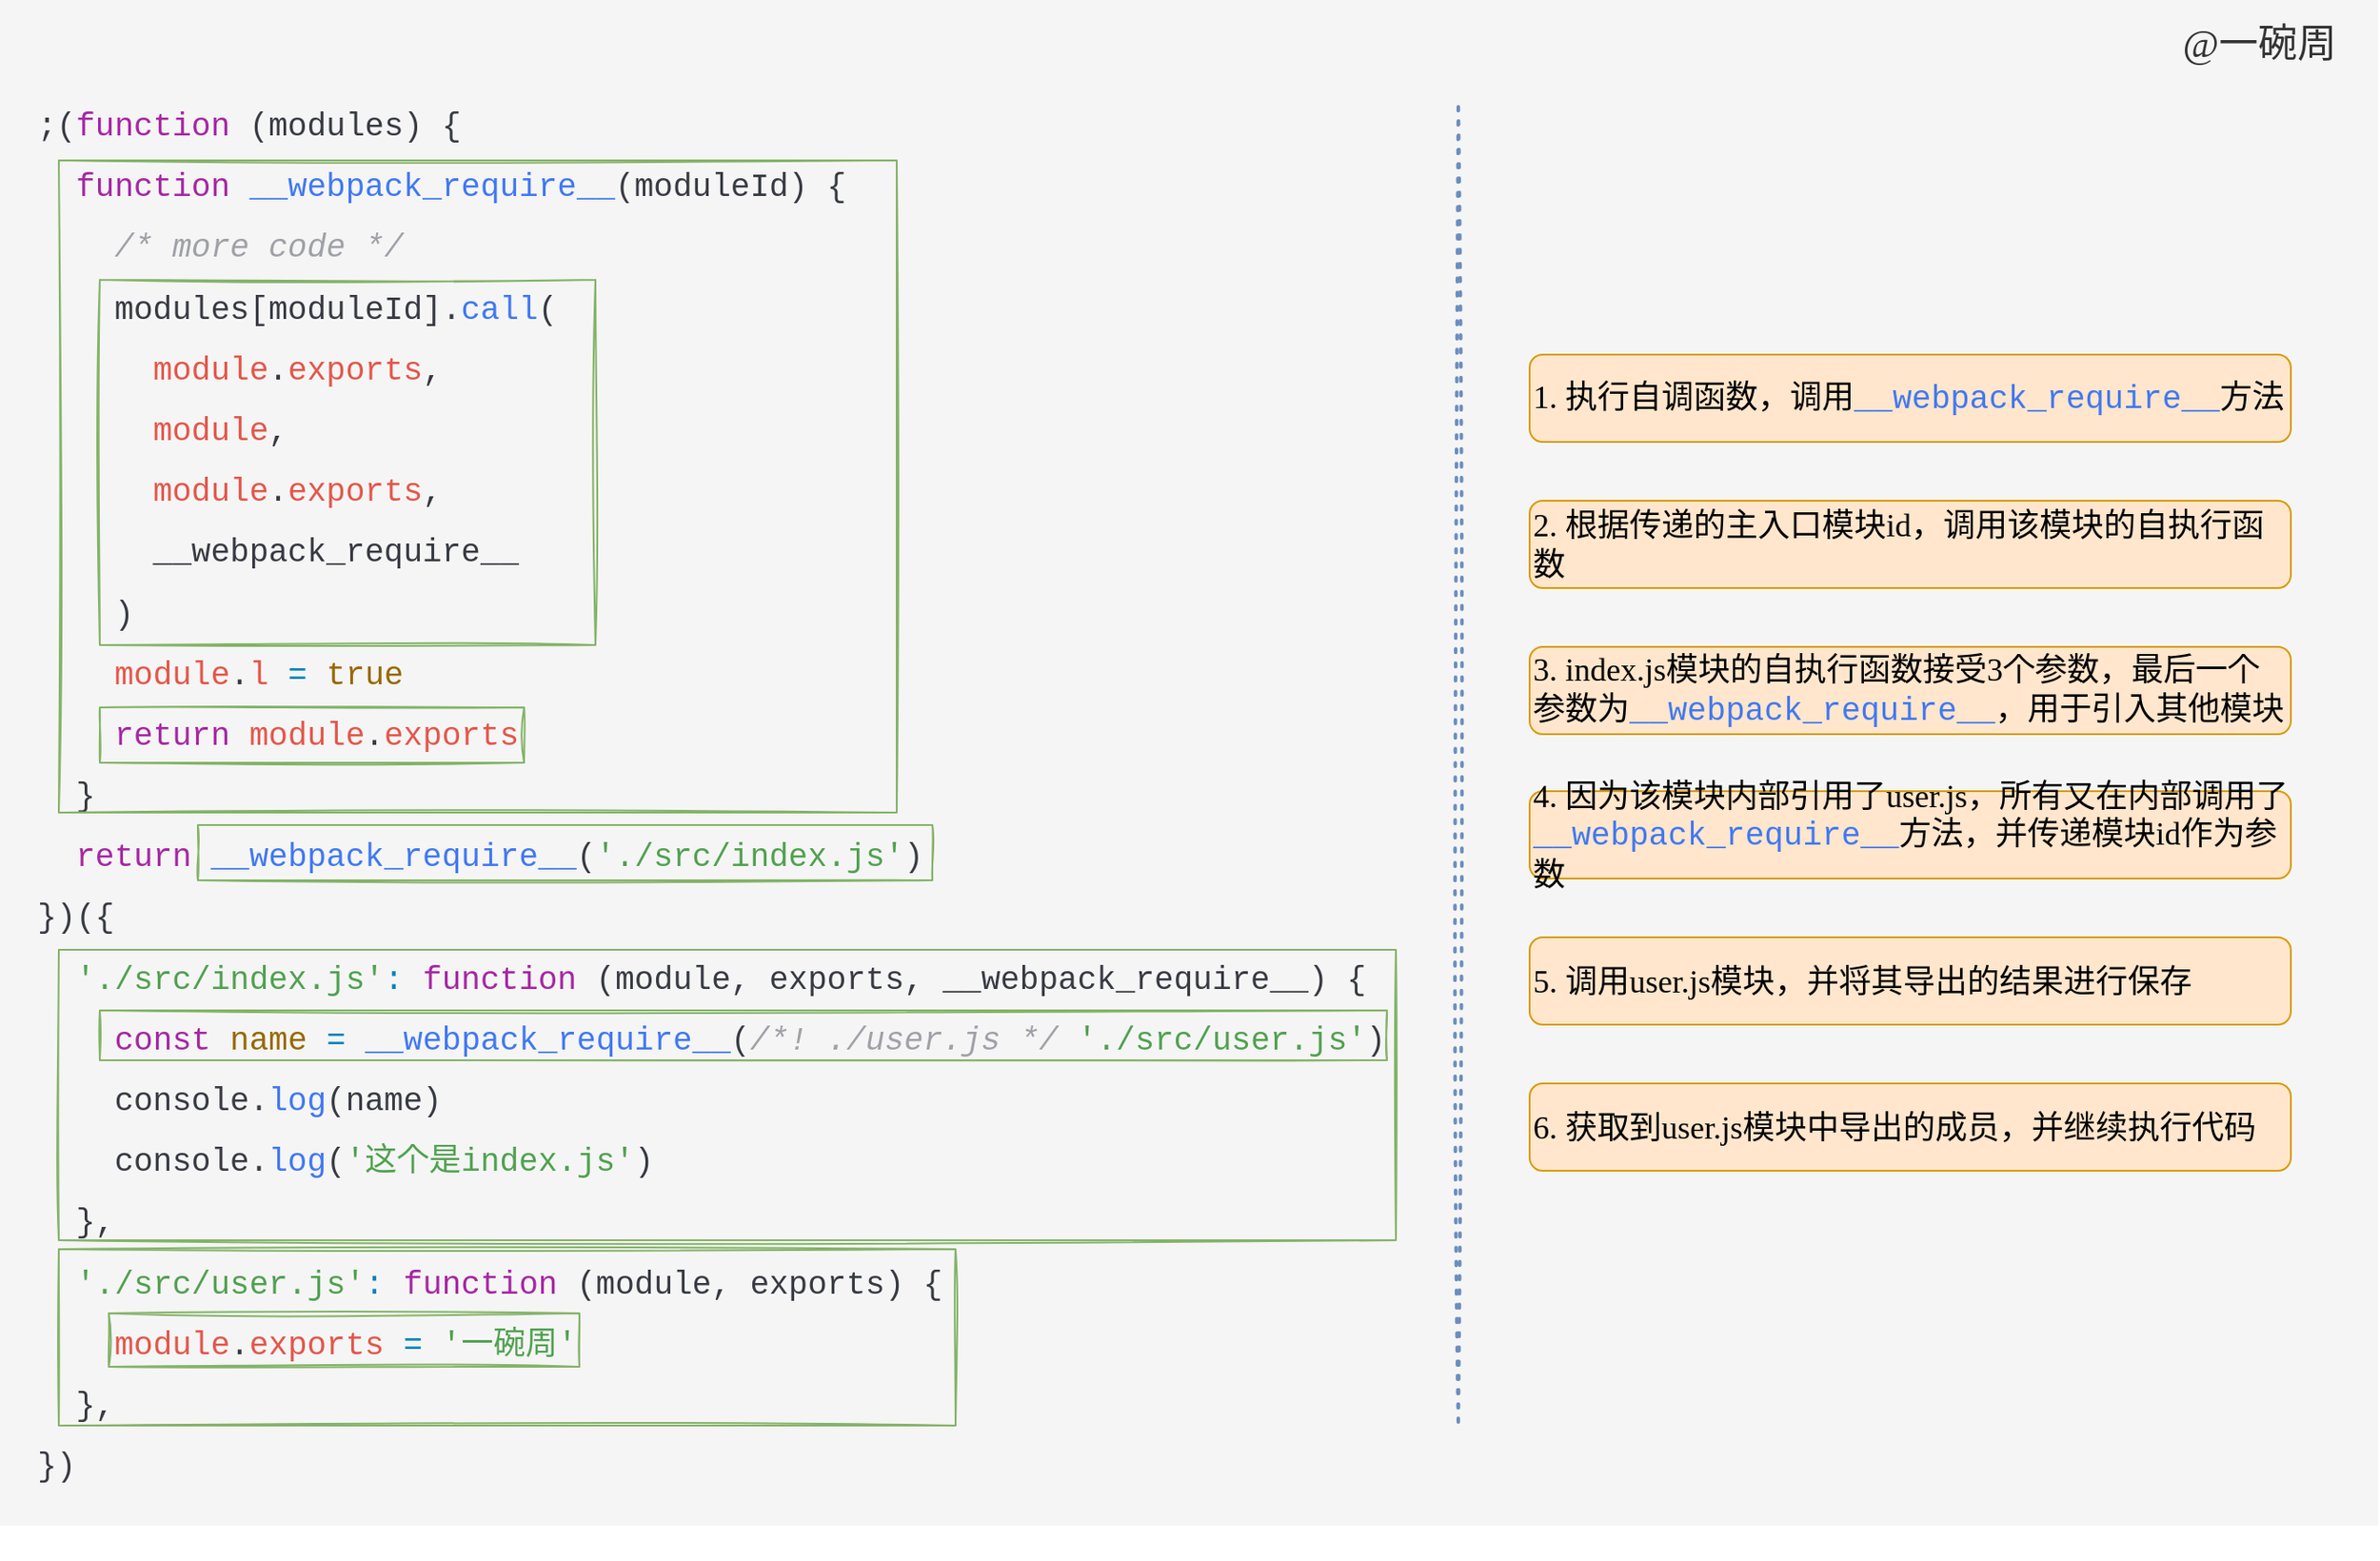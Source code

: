 <mxfile version="13.6.2" type="device"><diagram id="0R2_VuNKTG-nH4w34-fv" name="第 1 页"><mxGraphModel dx="2370" dy="1373" grid="0" gridSize="10" guides="1" tooltips="1" connect="1" arrows="1" fold="1" page="0" pageScale="1" pageWidth="827" pageHeight="1169" math="0" shadow="0" extFonts="ZCOOL KuaiLe^https://fonts.googleapis.com/css?family=ZCOOL+KuaiLe"><root><mxCell id="0"/><mxCell id="1" parent="0"/><mxCell id="xmNquzWPoJhKVTPYbltd-2" value="" style="rounded=0;whiteSpace=wrap;html=1;fillColor=#f5f5f5;fontColor=#333333;strokeColor=none;" vertex="1" parent="1"><mxGeometry x="199" y="174" width="1334" height="856" as="geometry"/></mxCell><mxCell id="xmNquzWPoJhKVTPYbltd-1" value="&lt;div style=&quot;color: rgb(56 , 58 , 66) ; font-family: &amp;#34;fira code&amp;#34; , &amp;#34;consolas&amp;#34; , &amp;#34;courier new&amp;#34; , monospace ; font-weight: normal ; font-size: 18px ; line-height: 190%&quot;&gt;&lt;div&gt;&lt;span style=&quot;color: #383a42&quot;&gt;;(&lt;/span&gt;&lt;span style=&quot;color: #a626a4&quot;&gt;function&lt;/span&gt;&lt;span style=&quot;color: #383a42&quot;&gt; (modules) {&lt;/span&gt;&lt;/div&gt;&lt;div&gt;&lt;span style=&quot;color: #383a42&quot;&gt;&amp;nbsp; &lt;/span&gt;&lt;span style=&quot;color: #a626a4&quot;&gt;function&lt;/span&gt;&lt;span style=&quot;color: #383a42&quot;&gt; &lt;/span&gt;&lt;span style=&quot;color: #4078f2&quot;&gt;__webpack_require__&lt;/span&gt;&lt;span style=&quot;color: #383a42&quot;&gt;(moduleId) {&lt;/span&gt;&lt;/div&gt;&lt;div&gt;&lt;span style=&quot;color: #383a42&quot;&gt;&amp;nbsp; &amp;nbsp; &lt;/span&gt;&lt;span style=&quot;color: #a0a1a7 ; font-style: italic&quot;&gt;/* more code */&lt;/span&gt;&lt;/div&gt;&lt;div&gt;&lt;span style=&quot;color: #383a42&quot;&gt;&amp;nbsp; &amp;nbsp; modules[moduleId].&lt;/span&gt;&lt;span style=&quot;color: #4078f2&quot;&gt;call&lt;/span&gt;&lt;span style=&quot;color: #383a42&quot;&gt;(&lt;/span&gt;&lt;/div&gt;&lt;div&gt;&lt;span style=&quot;color: #383a42&quot;&gt;&amp;nbsp; &amp;nbsp; &amp;nbsp; &lt;/span&gt;&lt;span style=&quot;color: #e45649&quot;&gt;module&lt;/span&gt;&lt;span style=&quot;color: #383a42&quot;&gt;.&lt;/span&gt;&lt;span style=&quot;color: #e45649&quot;&gt;exports&lt;/span&gt;&lt;span style=&quot;color: #383a42&quot;&gt;,&lt;/span&gt;&lt;/div&gt;&lt;div&gt;&lt;span style=&quot;color: #383a42&quot;&gt;&amp;nbsp; &amp;nbsp; &amp;nbsp; &lt;/span&gt;&lt;span style=&quot;color: #e45649&quot;&gt;module&lt;/span&gt;&lt;span style=&quot;color: #383a42&quot;&gt;,&lt;/span&gt;&lt;/div&gt;&lt;div&gt;&lt;span style=&quot;color: #383a42&quot;&gt;&amp;nbsp; &amp;nbsp; &amp;nbsp; &lt;/span&gt;&lt;span style=&quot;color: #e45649&quot;&gt;module&lt;/span&gt;&lt;span style=&quot;color: #383a42&quot;&gt;.&lt;/span&gt;&lt;span style=&quot;color: #e45649&quot;&gt;exports&lt;/span&gt;&lt;span style=&quot;color: #383a42&quot;&gt;,&lt;/span&gt;&lt;/div&gt;&lt;div&gt;&lt;span style=&quot;color: #383a42&quot;&gt;&amp;nbsp; &amp;nbsp; &amp;nbsp; __webpack_require__&lt;/span&gt;&lt;/div&gt;&lt;div&gt;&lt;span style=&quot;color: #383a42&quot;&gt;&amp;nbsp; &amp;nbsp; )&lt;/span&gt;&lt;/div&gt;&lt;div&gt;&lt;span style=&quot;color: #383a42&quot;&gt;&amp;nbsp; &amp;nbsp; &lt;/span&gt;&lt;span style=&quot;color: #e45649&quot;&gt;module&lt;/span&gt;&lt;span style=&quot;color: #383a42&quot;&gt;.&lt;/span&gt;&lt;span style=&quot;color: #e45649&quot;&gt;l&lt;/span&gt;&lt;span style=&quot;color: #383a42&quot;&gt; &lt;/span&gt;&lt;span style=&quot;color: #0184bc&quot;&gt;=&lt;/span&gt;&lt;span style=&quot;color: #383a42&quot;&gt; &lt;/span&gt;&lt;span style=&quot;color: #986801&quot;&gt;true&lt;/span&gt;&lt;/div&gt;&lt;div&gt;&lt;span style=&quot;color: #383a42&quot;&gt;&amp;nbsp; &amp;nbsp; &lt;/span&gt;&lt;span style=&quot;color: #a626a4&quot;&gt;return&lt;/span&gt;&lt;span style=&quot;color: #383a42&quot;&gt; &lt;/span&gt;&lt;span style=&quot;color: #e45649&quot;&gt;module&lt;/span&gt;&lt;span style=&quot;color: #383a42&quot;&gt;.&lt;/span&gt;&lt;span style=&quot;color: #e45649&quot;&gt;exports&lt;/span&gt;&lt;/div&gt;&lt;div&gt;&lt;span style=&quot;color: #383a42&quot;&gt;&amp;nbsp; }&lt;/span&gt;&lt;/div&gt;&lt;div&gt;&lt;span style=&quot;color: #383a42&quot;&gt;&amp;nbsp; &lt;/span&gt;&lt;span style=&quot;color: #a626a4&quot;&gt;return&lt;/span&gt;&lt;span style=&quot;color: #383a42&quot;&gt; &lt;/span&gt;&lt;span style=&quot;color: #4078f2&quot;&gt;__webpack_require__&lt;/span&gt;&lt;span style=&quot;color: #383a42&quot;&gt;(&lt;/span&gt;&lt;span style=&quot;color: rgb(80 , 161 , 79)&quot;&gt;'./src/index.js'&lt;/span&gt;)&lt;/div&gt;&lt;div&gt;&lt;span style=&quot;color: #383a42&quot;&gt;})({&lt;/span&gt;&lt;/div&gt;&lt;div&gt;&lt;span style=&quot;color: #383a42&quot;&gt;&amp;nbsp; &lt;/span&gt;&lt;span style=&quot;color: #50a14f&quot;&gt;'./src/index.js'&lt;/span&gt;&lt;span style=&quot;color: #0184bc&quot;&gt;:&lt;/span&gt;&lt;span style=&quot;color: #383a42&quot;&gt; &lt;/span&gt;&lt;span style=&quot;color: #a626a4&quot;&gt;function&lt;/span&gt;&lt;span style=&quot;color: #383a42&quot;&gt; (module, exports, __webpack_require__) {&lt;/span&gt;&lt;/div&gt;&lt;div&gt;&lt;span style=&quot;color: #383a42&quot;&gt;&amp;nbsp; &amp;nbsp; &lt;/span&gt;&lt;span style=&quot;color: #a626a4&quot;&gt;const&lt;/span&gt;&lt;span style=&quot;color: #383a42&quot;&gt; &lt;/span&gt;&lt;span style=&quot;color: #986801&quot;&gt;name&lt;/span&gt;&lt;span style=&quot;color: #383a42&quot;&gt; &lt;/span&gt;&lt;span style=&quot;color: #0184bc&quot;&gt;=&lt;/span&gt;&lt;span style=&quot;color: #383a42&quot;&gt; &lt;/span&gt;&lt;span style=&quot;color: #4078f2&quot;&gt;__webpack_require__&lt;/span&gt;&lt;span style=&quot;color: #383a42&quot;&gt;(&lt;/span&gt;&lt;span style=&quot;color: #a0a1a7 ; font-style: italic&quot;&gt;/*! ./user.js */&lt;/span&gt;&lt;span style=&quot;color: #383a42&quot;&gt; &lt;/span&gt;&lt;span style=&quot;color: #50a14f&quot;&gt;'./src/user.js'&lt;/span&gt;&lt;span style=&quot;color: #383a42&quot;&gt;)&lt;/span&gt;&lt;/div&gt;&lt;div&gt;&lt;span style=&quot;color: #383a42&quot;&gt;&amp;nbsp; &amp;nbsp; console.&lt;/span&gt;&lt;span style=&quot;color: #4078f2&quot;&gt;log&lt;/span&gt;&lt;span style=&quot;color: #383a42&quot;&gt;(name)&lt;/span&gt;&lt;/div&gt;&lt;div&gt;&lt;span style=&quot;color: #383a42&quot;&gt;&amp;nbsp; &amp;nbsp; console.&lt;/span&gt;&lt;span style=&quot;color: #4078f2&quot;&gt;log&lt;/span&gt;&lt;span style=&quot;color: #383a42&quot;&gt;(&lt;/span&gt;&lt;span style=&quot;color: #50a14f&quot;&gt;'这个是index.js'&lt;/span&gt;&lt;span style=&quot;color: #383a42&quot;&gt;)&lt;/span&gt;&lt;/div&gt;&lt;div&gt;&lt;span style=&quot;color: #383a42&quot;&gt;&amp;nbsp; },&lt;/span&gt;&lt;/div&gt;&lt;div&gt;&lt;span style=&quot;color: #383a42&quot;&gt;&amp;nbsp; &lt;/span&gt;&lt;span style=&quot;color: #50a14f&quot;&gt;'./src/user.js'&lt;/span&gt;&lt;span style=&quot;color: #0184bc&quot;&gt;:&lt;/span&gt;&lt;span style=&quot;color: #383a42&quot;&gt; &lt;/span&gt;&lt;span style=&quot;color: #a626a4&quot;&gt;function&lt;/span&gt;&lt;span style=&quot;color: #383a42&quot;&gt; (module, exports) {&lt;/span&gt;&lt;/div&gt;&lt;div&gt;&lt;span style=&quot;color: #383a42&quot;&gt;&amp;nbsp; &amp;nbsp; &lt;/span&gt;&lt;span style=&quot;color: #e45649&quot;&gt;module&lt;/span&gt;&lt;span style=&quot;color: #383a42&quot;&gt;.&lt;/span&gt;&lt;span style=&quot;color: #e45649&quot;&gt;exports&lt;/span&gt;&lt;span style=&quot;color: #383a42&quot;&gt; &lt;/span&gt;&lt;span style=&quot;color: #0184bc&quot;&gt;=&lt;/span&gt;&lt;span style=&quot;color: #383a42&quot;&gt; &lt;/span&gt;&lt;span style=&quot;color: #50a14f&quot;&gt;'一碗周'&lt;/span&gt;&lt;/div&gt;&lt;div&gt;&lt;span style=&quot;color: #383a42&quot;&gt;&amp;nbsp; },&lt;/span&gt;&lt;/div&gt;&lt;div&gt;&lt;span style=&quot;color: #383a42&quot;&gt;})&lt;/span&gt;&lt;/div&gt;&lt;br&gt;&lt;/div&gt;" style="text;whiteSpace=wrap;html=1;labelBackgroundColor=none;sketch=1;" vertex="1" parent="1"><mxGeometry x="218" y="221" width="771" height="800" as="geometry"/></mxCell><mxCell id="xmNquzWPoJhKVTPYbltd-3" value="&lt;font style=&quot;font-size: 22px&quot; face=&quot;ZCOOL KuaiLe&quot; color=&quot;#333333&quot;&gt;@一碗周&lt;/font&gt;" style="text;html=1;strokeColor=none;fillColor=none;align=center;verticalAlign=middle;whiteSpace=wrap;rounded=0;labelBackgroundColor=none;" vertex="1" parent="1"><mxGeometry x="1419" y="181" width="95" height="35" as="geometry"/></mxCell><mxCell id="xmNquzWPoJhKVTPYbltd-4" value="" style="rounded=0;whiteSpace=wrap;html=1;labelBackgroundColor=none;sketch=1;strokeColor=#82b366;fillColor=none;" vertex="1" parent="1"><mxGeometry x="232" y="264" width="470" height="366" as="geometry"/></mxCell><mxCell id="xmNquzWPoJhKVTPYbltd-5" value="" style="rounded=0;whiteSpace=wrap;html=1;labelBackgroundColor=none;sketch=1;strokeColor=#82b366;fillColor=none;" vertex="1" parent="1"><mxGeometry x="255" y="571" width="238" height="31" as="geometry"/></mxCell><mxCell id="xmNquzWPoJhKVTPYbltd-6" value="" style="rounded=0;whiteSpace=wrap;html=1;labelBackgroundColor=none;sketch=1;strokeColor=#82b366;fillColor=none;" vertex="1" parent="1"><mxGeometry x="255" y="331" width="278" height="205" as="geometry"/></mxCell><mxCell id="xmNquzWPoJhKVTPYbltd-7" value="" style="rounded=0;whiteSpace=wrap;html=1;labelBackgroundColor=none;sketch=1;strokeColor=#82b366;fillColor=none;" vertex="1" parent="1"><mxGeometry x="310" y="637" width="412" height="31" as="geometry"/></mxCell><mxCell id="xmNquzWPoJhKVTPYbltd-8" value="" style="rounded=0;whiteSpace=wrap;html=1;labelBackgroundColor=none;sketch=1;strokeColor=#82b366;fillColor=none;" vertex="1" parent="1"><mxGeometry x="232" y="707" width="750" height="163" as="geometry"/></mxCell><mxCell id="xmNquzWPoJhKVTPYbltd-9" value="" style="rounded=0;whiteSpace=wrap;html=1;labelBackgroundColor=none;sketch=1;strokeColor=#82b366;fillColor=none;" vertex="1" parent="1"><mxGeometry x="232" y="875" width="503" height="99" as="geometry"/></mxCell><mxCell id="xmNquzWPoJhKVTPYbltd-10" value="" style="rounded=0;whiteSpace=wrap;html=1;labelBackgroundColor=none;sketch=1;strokeColor=#82b366;fillColor=none;" vertex="1" parent="1"><mxGeometry x="260" y="911" width="264" height="30" as="geometry"/></mxCell><mxCell id="xmNquzWPoJhKVTPYbltd-11" value="" style="rounded=0;whiteSpace=wrap;html=1;labelBackgroundColor=none;sketch=1;strokeColor=#82b366;fillColor=none;" vertex="1" parent="1"><mxGeometry x="255" y="741" width="722" height="28" as="geometry"/></mxCell><mxCell id="xmNquzWPoJhKVTPYbltd-13" value="" style="endArrow=none;dashed=1;html=1;dashPattern=1 3;strokeWidth=2;fillColor=#dae8fc;strokeColor=#6c8ebf;sketch=1;" edge="1" parent="1"><mxGeometry width="50" height="50" relative="1" as="geometry"><mxPoint x="1017" y="972" as="sourcePoint"/><mxPoint x="1017" y="232" as="targetPoint"/></mxGeometry></mxCell><mxCell id="xmNquzWPoJhKVTPYbltd-29" value="" style="group" vertex="1" connectable="0" parent="1"><mxGeometry x="1057" y="373" width="427" height="458" as="geometry"/></mxCell><mxCell id="xmNquzWPoJhKVTPYbltd-15" value="&lt;font face=&quot;ZCOOL KuaiLe&quot; style=&quot;font-size: 18px&quot;&gt;1. 执行自调函数，调用&lt;/font&gt;&lt;span style=&quot;color: rgb(64 , 120 , 242) ; font-size: 18px ; font-family: &amp;quot;fira code&amp;quot; , &amp;quot;consolas&amp;quot; , &amp;quot;courier new&amp;quot; , monospace&quot;&gt;__webpack_require__&lt;/span&gt;&lt;span style=&quot;font-family: &amp;quot;zcool kuaile&amp;quot; ; font-size: 18px&quot;&gt;方法&lt;/span&gt;" style="rounded=1;whiteSpace=wrap;html=1;labelBackgroundColor=none;sketch=0;strokeColor=#d79b00;fillColor=#ffe6cc;align=left;" vertex="1" parent="xmNquzWPoJhKVTPYbltd-29"><mxGeometry width="427" height="49" as="geometry"/></mxCell><mxCell id="xmNquzWPoJhKVTPYbltd-17" value="&lt;font face=&quot;ZCOOL KuaiLe&quot;&gt;&lt;span style=&quot;font-size: 18px&quot;&gt;2. 根据传递的主入口模块id，调用该模块的自执行函数&lt;/span&gt;&lt;/font&gt;" style="rounded=1;whiteSpace=wrap;html=1;labelBackgroundColor=none;sketch=0;strokeColor=#d79b00;fillColor=#ffe6cc;align=left;" vertex="1" parent="xmNquzWPoJhKVTPYbltd-29"><mxGeometry y="82" width="427" height="49" as="geometry"/></mxCell><mxCell id="xmNquzWPoJhKVTPYbltd-19" value="&lt;font face=&quot;ZCOOL KuaiLe&quot;&gt;&lt;span style=&quot;font-size: 18px&quot;&gt;3. index.js模块的自执行函数接受3个参数，最后一个参数为&lt;/span&gt;&lt;/font&gt;&lt;span style=&quot;color: rgb(64 , 120 , 242) ; font-family: &amp;#34;fira code&amp;#34; , &amp;#34;consolas&amp;#34; , &amp;#34;courier new&amp;#34; , monospace ; font-size: 18px&quot;&gt;__webpack_require__&lt;/span&gt;&lt;span style=&quot;font-family: &amp;#34;zcool kuaile&amp;#34; ; font-size: 18px&quot;&gt;，用于引入其他模块&lt;/span&gt;" style="rounded=1;whiteSpace=wrap;html=1;labelBackgroundColor=none;sketch=0;strokeColor=#d79b00;fillColor=#ffe6cc;align=left;" vertex="1" parent="xmNquzWPoJhKVTPYbltd-29"><mxGeometry y="164" width="427" height="49" as="geometry"/></mxCell><mxCell id="xmNquzWPoJhKVTPYbltd-26" value="&lt;font face=&quot;ZCOOL KuaiLe&quot;&gt;&lt;span style=&quot;font-size: 18px&quot;&gt;4. 因为该模块内部引用了user.js，所有又在内部调用了&lt;/span&gt;&lt;/font&gt;&lt;span style=&quot;color: rgb(64 , 120 , 242) ; font-size: 18px ; font-family: &amp;#34;fira code&amp;#34; , &amp;#34;consolas&amp;#34; , &amp;#34;courier new&amp;#34; , monospace&quot;&gt;__webpack_require__&lt;/span&gt;&lt;span style=&quot;font-family: &amp;#34;zcool kuaile&amp;#34; ; font-size: 18px&quot;&gt;方法，并传递模块id作为参数&lt;/span&gt;" style="rounded=1;whiteSpace=wrap;html=1;labelBackgroundColor=none;sketch=0;strokeColor=#d79b00;fillColor=#ffe6cc;align=left;" vertex="1" parent="xmNquzWPoJhKVTPYbltd-29"><mxGeometry y="245" width="427" height="49" as="geometry"/></mxCell><mxCell id="xmNquzWPoJhKVTPYbltd-27" value="&lt;font face=&quot;ZCOOL KuaiLe&quot;&gt;&lt;span style=&quot;font-size: 18px&quot;&gt;5. 调用user.js模块，并将其导出的结果进行保存&lt;/span&gt;&lt;/font&gt;" style="rounded=1;whiteSpace=wrap;html=1;labelBackgroundColor=none;sketch=0;strokeColor=#d79b00;fillColor=#ffe6cc;align=left;" vertex="1" parent="xmNquzWPoJhKVTPYbltd-29"><mxGeometry y="327" width="427" height="49" as="geometry"/></mxCell><mxCell id="xmNquzWPoJhKVTPYbltd-28" value="&lt;font face=&quot;ZCOOL KuaiLe&quot;&gt;&lt;span style=&quot;font-size: 18px&quot;&gt;6. 获取到user.js模块中导出的成员，并继续执行代码&lt;/span&gt;&lt;/font&gt;" style="rounded=1;whiteSpace=wrap;html=1;labelBackgroundColor=none;sketch=0;strokeColor=#d79b00;fillColor=#ffe6cc;align=left;" vertex="1" parent="xmNquzWPoJhKVTPYbltd-29"><mxGeometry y="409" width="427" height="49" as="geometry"/></mxCell></root></mxGraphModel></diagram></mxfile>
